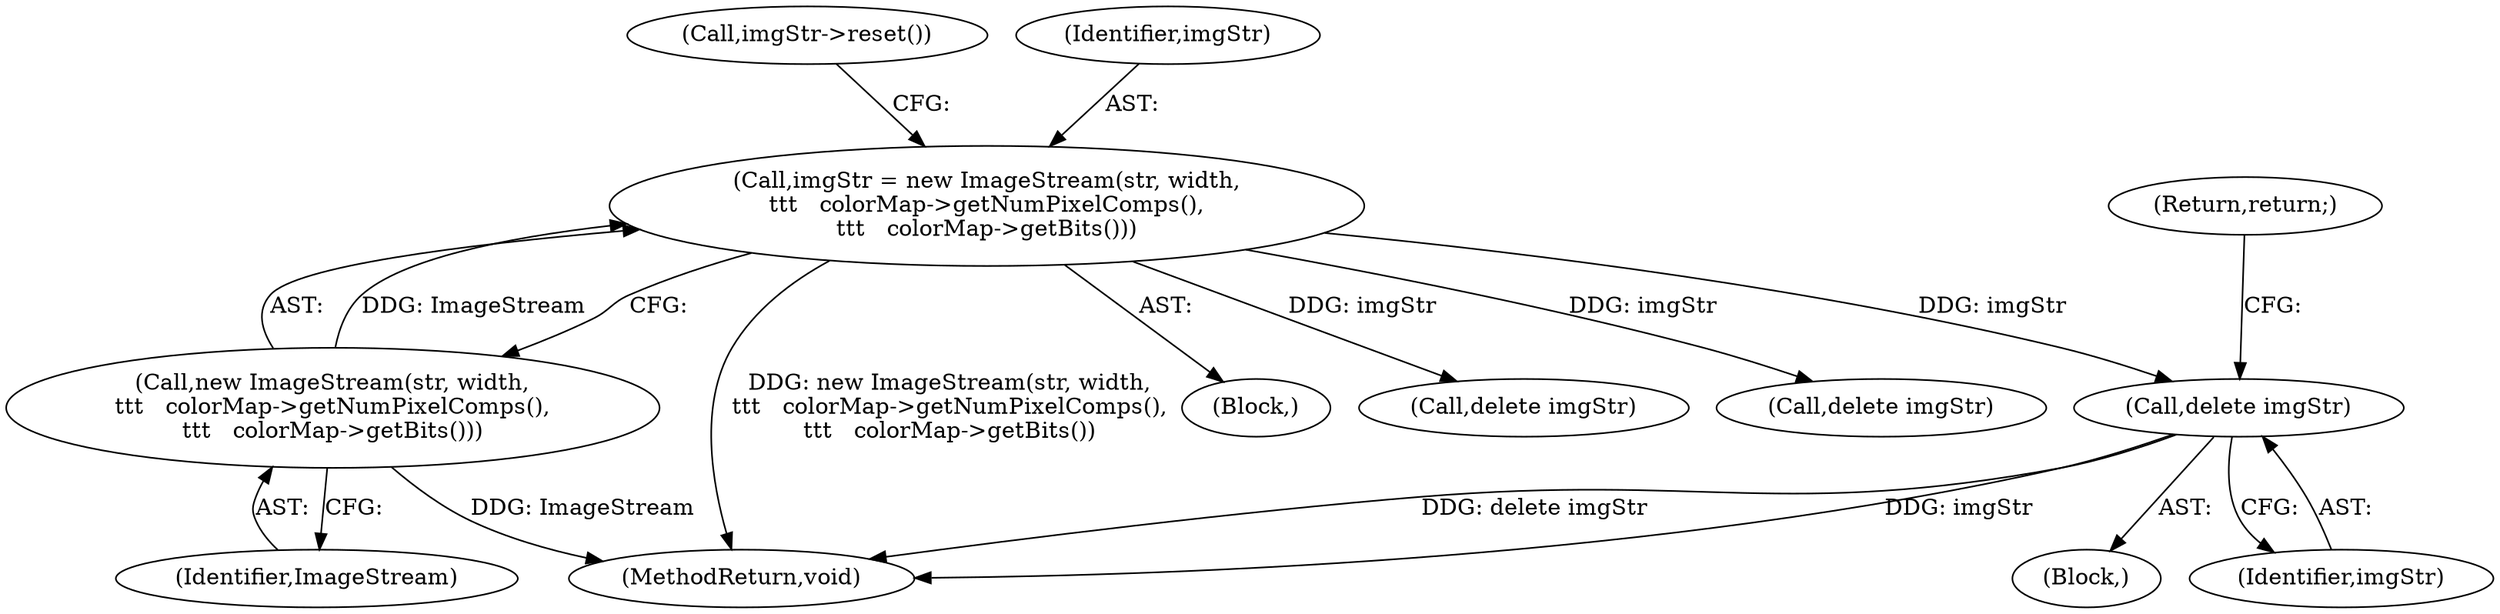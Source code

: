 digraph "0_poppler_7b2d314a61fd0e12f47c62996cb49ec0d1ba747a_1@pointer" {
"1000299" [label="(Call,delete imgStr)"];
"1000135" [label="(Call,imgStr = new ImageStream(str, width,\n\t\t\t   colorMap->getNumPixelComps(),\n\t\t\t   colorMap->getBits()))"];
"1000137" [label="(Call,new ImageStream(str, width,\n\t\t\t   colorMap->getNumPixelComps(),\n\t\t\t   colorMap->getBits()))"];
"1000361" [label="(MethodReturn,void)"];
"1000300" [label="(Identifier,imgStr)"];
"1000139" [label="(Call,imgStr->reset())"];
"1000138" [label="(Identifier,ImageStream)"];
"1000135" [label="(Call,imgStr = new ImageStream(str, width,\n\t\t\t   colorMap->getNumPixelComps(),\n\t\t\t   colorMap->getBits()))"];
"1000299" [label="(Call,delete imgStr)"];
"1000113" [label="(Block,)"];
"1000311" [label="(Call,delete imgStr)"];
"1000359" [label="(Call,delete imgStr)"];
"1000301" [label="(Return,return;)"];
"1000298" [label="(Block,)"];
"1000136" [label="(Identifier,imgStr)"];
"1000137" [label="(Call,new ImageStream(str, width,\n\t\t\t   colorMap->getNumPixelComps(),\n\t\t\t   colorMap->getBits()))"];
"1000299" -> "1000298"  [label="AST: "];
"1000299" -> "1000300"  [label="CFG: "];
"1000300" -> "1000299"  [label="AST: "];
"1000301" -> "1000299"  [label="CFG: "];
"1000299" -> "1000361"  [label="DDG: delete imgStr"];
"1000299" -> "1000361"  [label="DDG: imgStr"];
"1000135" -> "1000299"  [label="DDG: imgStr"];
"1000135" -> "1000113"  [label="AST: "];
"1000135" -> "1000137"  [label="CFG: "];
"1000136" -> "1000135"  [label="AST: "];
"1000137" -> "1000135"  [label="AST: "];
"1000139" -> "1000135"  [label="CFG: "];
"1000135" -> "1000361"  [label="DDG: new ImageStream(str, width,\n\t\t\t   colorMap->getNumPixelComps(),\n\t\t\t   colorMap->getBits())"];
"1000137" -> "1000135"  [label="DDG: ImageStream"];
"1000135" -> "1000311"  [label="DDG: imgStr"];
"1000135" -> "1000359"  [label="DDG: imgStr"];
"1000137" -> "1000138"  [label="CFG: "];
"1000138" -> "1000137"  [label="AST: "];
"1000137" -> "1000361"  [label="DDG: ImageStream"];
}
